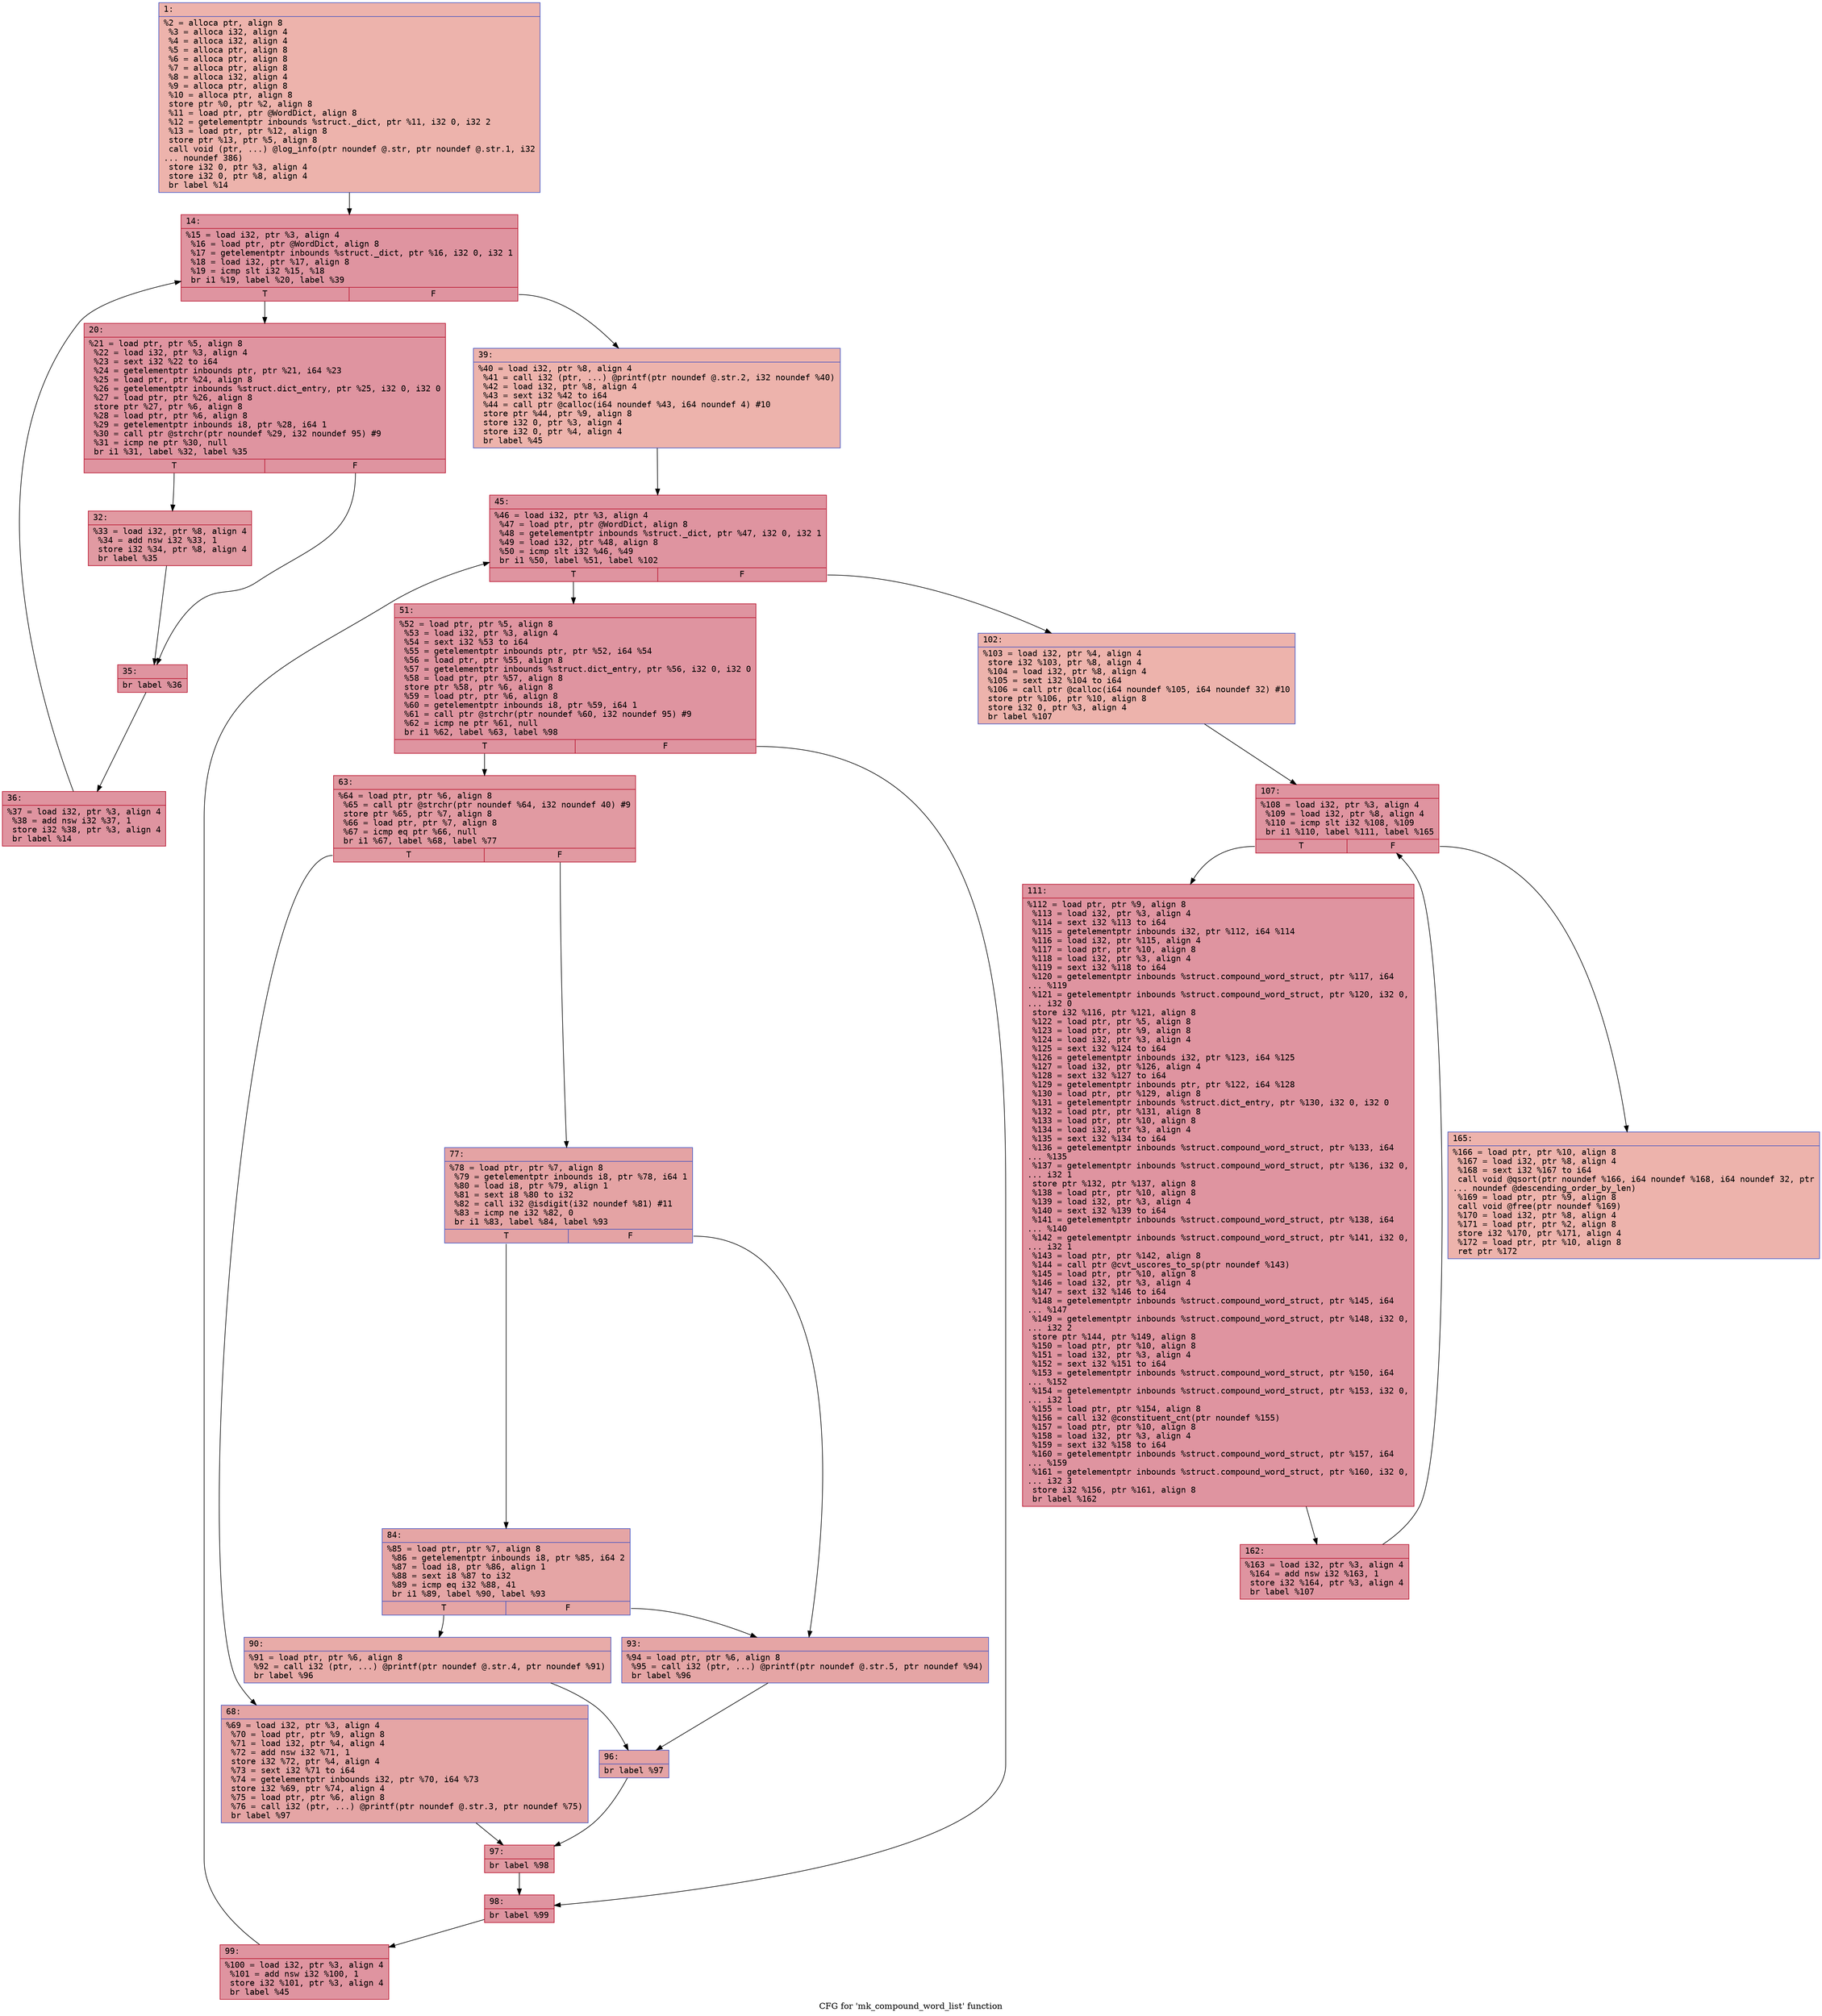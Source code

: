 digraph "CFG for 'mk_compound_word_list' function" {
	label="CFG for 'mk_compound_word_list' function";

	Node0x600000d22bc0 [shape=record,color="#3d50c3ff", style=filled, fillcolor="#d6524470" fontname="Courier",label="{1:\l|  %2 = alloca ptr, align 8\l  %3 = alloca i32, align 4\l  %4 = alloca i32, align 4\l  %5 = alloca ptr, align 8\l  %6 = alloca ptr, align 8\l  %7 = alloca ptr, align 8\l  %8 = alloca i32, align 4\l  %9 = alloca ptr, align 8\l  %10 = alloca ptr, align 8\l  store ptr %0, ptr %2, align 8\l  %11 = load ptr, ptr @WordDict, align 8\l  %12 = getelementptr inbounds %struct._dict, ptr %11, i32 0, i32 2\l  %13 = load ptr, ptr %12, align 8\l  store ptr %13, ptr %5, align 8\l  call void (ptr, ...) @log_info(ptr noundef @.str, ptr noundef @.str.1, i32\l... noundef 386)\l  store i32 0, ptr %3, align 4\l  store i32 0, ptr %8, align 4\l  br label %14\l}"];
	Node0x600000d22bc0 -> Node0x600000d22c10[tooltip="1 -> 14\nProbability 100.00%" ];
	Node0x600000d22c10 [shape=record,color="#b70d28ff", style=filled, fillcolor="#b70d2870" fontname="Courier",label="{14:\l|  %15 = load i32, ptr %3, align 4\l  %16 = load ptr, ptr @WordDict, align 8\l  %17 = getelementptr inbounds %struct._dict, ptr %16, i32 0, i32 1\l  %18 = load i32, ptr %17, align 8\l  %19 = icmp slt i32 %15, %18\l  br i1 %19, label %20, label %39\l|{<s0>T|<s1>F}}"];
	Node0x600000d22c10:s0 -> Node0x600000d22c60[tooltip="14 -> 20\nProbability 96.88%" ];
	Node0x600000d22c10:s1 -> Node0x600000d22da0[tooltip="14 -> 39\nProbability 3.12%" ];
	Node0x600000d22c60 [shape=record,color="#b70d28ff", style=filled, fillcolor="#b70d2870" fontname="Courier",label="{20:\l|  %21 = load ptr, ptr %5, align 8\l  %22 = load i32, ptr %3, align 4\l  %23 = sext i32 %22 to i64\l  %24 = getelementptr inbounds ptr, ptr %21, i64 %23\l  %25 = load ptr, ptr %24, align 8\l  %26 = getelementptr inbounds %struct.dict_entry, ptr %25, i32 0, i32 0\l  %27 = load ptr, ptr %26, align 8\l  store ptr %27, ptr %6, align 8\l  %28 = load ptr, ptr %6, align 8\l  %29 = getelementptr inbounds i8, ptr %28, i64 1\l  %30 = call ptr @strchr(ptr noundef %29, i32 noundef 95) #9\l  %31 = icmp ne ptr %30, null\l  br i1 %31, label %32, label %35\l|{<s0>T|<s1>F}}"];
	Node0x600000d22c60:s0 -> Node0x600000d22cb0[tooltip="20 -> 32\nProbability 62.50%" ];
	Node0x600000d22c60:s1 -> Node0x600000d22d00[tooltip="20 -> 35\nProbability 37.50%" ];
	Node0x600000d22cb0 [shape=record,color="#b70d28ff", style=filled, fillcolor="#bb1b2c70" fontname="Courier",label="{32:\l|  %33 = load i32, ptr %8, align 4\l  %34 = add nsw i32 %33, 1\l  store i32 %34, ptr %8, align 4\l  br label %35\l}"];
	Node0x600000d22cb0 -> Node0x600000d22d00[tooltip="32 -> 35\nProbability 100.00%" ];
	Node0x600000d22d00 [shape=record,color="#b70d28ff", style=filled, fillcolor="#b70d2870" fontname="Courier",label="{35:\l|  br label %36\l}"];
	Node0x600000d22d00 -> Node0x600000d22d50[tooltip="35 -> 36\nProbability 100.00%" ];
	Node0x600000d22d50 [shape=record,color="#b70d28ff", style=filled, fillcolor="#b70d2870" fontname="Courier",label="{36:\l|  %37 = load i32, ptr %3, align 4\l  %38 = add nsw i32 %37, 1\l  store i32 %38, ptr %3, align 4\l  br label %14\l}"];
	Node0x600000d22d50 -> Node0x600000d22c10[tooltip="36 -> 14\nProbability 100.00%" ];
	Node0x600000d22da0 [shape=record,color="#3d50c3ff", style=filled, fillcolor="#d6524470" fontname="Courier",label="{39:\l|  %40 = load i32, ptr %8, align 4\l  %41 = call i32 (ptr, ...) @printf(ptr noundef @.str.2, i32 noundef %40)\l  %42 = load i32, ptr %8, align 4\l  %43 = sext i32 %42 to i64\l  %44 = call ptr @calloc(i64 noundef %43, i64 noundef 4) #10\l  store ptr %44, ptr %9, align 8\l  store i32 0, ptr %3, align 4\l  store i32 0, ptr %4, align 4\l  br label %45\l}"];
	Node0x600000d22da0 -> Node0x600000d22df0[tooltip="39 -> 45\nProbability 100.00%" ];
	Node0x600000d22df0 [shape=record,color="#b70d28ff", style=filled, fillcolor="#b70d2870" fontname="Courier",label="{45:\l|  %46 = load i32, ptr %3, align 4\l  %47 = load ptr, ptr @WordDict, align 8\l  %48 = getelementptr inbounds %struct._dict, ptr %47, i32 0, i32 1\l  %49 = load i32, ptr %48, align 8\l  %50 = icmp slt i32 %46, %49\l  br i1 %50, label %51, label %102\l|{<s0>T|<s1>F}}"];
	Node0x600000d22df0:s0 -> Node0x600000d22e40[tooltip="45 -> 51\nProbability 96.88%" ];
	Node0x600000d22df0:s1 -> Node0x600000d231b0[tooltip="45 -> 102\nProbability 3.12%" ];
	Node0x600000d22e40 [shape=record,color="#b70d28ff", style=filled, fillcolor="#b70d2870" fontname="Courier",label="{51:\l|  %52 = load ptr, ptr %5, align 8\l  %53 = load i32, ptr %3, align 4\l  %54 = sext i32 %53 to i64\l  %55 = getelementptr inbounds ptr, ptr %52, i64 %54\l  %56 = load ptr, ptr %55, align 8\l  %57 = getelementptr inbounds %struct.dict_entry, ptr %56, i32 0, i32 0\l  %58 = load ptr, ptr %57, align 8\l  store ptr %58, ptr %6, align 8\l  %59 = load ptr, ptr %6, align 8\l  %60 = getelementptr inbounds i8, ptr %59, i64 1\l  %61 = call ptr @strchr(ptr noundef %60, i32 noundef 95) #9\l  %62 = icmp ne ptr %61, null\l  br i1 %62, label %63, label %98\l|{<s0>T|<s1>F}}"];
	Node0x600000d22e40:s0 -> Node0x600000d22e90[tooltip="51 -> 63\nProbability 62.50%" ];
	Node0x600000d22e40:s1 -> Node0x600000d23110[tooltip="51 -> 98\nProbability 37.50%" ];
	Node0x600000d22e90 [shape=record,color="#b70d28ff", style=filled, fillcolor="#bb1b2c70" fontname="Courier",label="{63:\l|  %64 = load ptr, ptr %6, align 8\l  %65 = call ptr @strchr(ptr noundef %64, i32 noundef 40) #9\l  store ptr %65, ptr %7, align 8\l  %66 = load ptr, ptr %7, align 8\l  %67 = icmp eq ptr %66, null\l  br i1 %67, label %68, label %77\l|{<s0>T|<s1>F}}"];
	Node0x600000d22e90:s0 -> Node0x600000d22ee0[tooltip="63 -> 68\nProbability 37.50%" ];
	Node0x600000d22e90:s1 -> Node0x600000d22f30[tooltip="63 -> 77\nProbability 62.50%" ];
	Node0x600000d22ee0 [shape=record,color="#3d50c3ff", style=filled, fillcolor="#c5333470" fontname="Courier",label="{68:\l|  %69 = load i32, ptr %3, align 4\l  %70 = load ptr, ptr %9, align 8\l  %71 = load i32, ptr %4, align 4\l  %72 = add nsw i32 %71, 1\l  store i32 %72, ptr %4, align 4\l  %73 = sext i32 %71 to i64\l  %74 = getelementptr inbounds i32, ptr %70, i64 %73\l  store i32 %69, ptr %74, align 4\l  %75 = load ptr, ptr %6, align 8\l  %76 = call i32 (ptr, ...) @printf(ptr noundef @.str.3, ptr noundef %75)\l  br label %97\l}"];
	Node0x600000d22ee0 -> Node0x600000d230c0[tooltip="68 -> 97\nProbability 100.00%" ];
	Node0x600000d22f30 [shape=record,color="#3d50c3ff", style=filled, fillcolor="#c32e3170" fontname="Courier",label="{77:\l|  %78 = load ptr, ptr %7, align 8\l  %79 = getelementptr inbounds i8, ptr %78, i64 1\l  %80 = load i8, ptr %79, align 1\l  %81 = sext i8 %80 to i32\l  %82 = call i32 @isdigit(i32 noundef %81) #11\l  %83 = icmp ne i32 %82, 0\l  br i1 %83, label %84, label %93\l|{<s0>T|<s1>F}}"];
	Node0x600000d22f30:s0 -> Node0x600000d22f80[tooltip="77 -> 84\nProbability 62.50%" ];
	Node0x600000d22f30:s1 -> Node0x600000d23020[tooltip="77 -> 93\nProbability 37.50%" ];
	Node0x600000d22f80 [shape=record,color="#3d50c3ff", style=filled, fillcolor="#c5333470" fontname="Courier",label="{84:\l|  %85 = load ptr, ptr %7, align 8\l  %86 = getelementptr inbounds i8, ptr %85, i64 2\l  %87 = load i8, ptr %86, align 1\l  %88 = sext i8 %87 to i32\l  %89 = icmp eq i32 %88, 41\l  br i1 %89, label %90, label %93\l|{<s0>T|<s1>F}}"];
	Node0x600000d22f80:s0 -> Node0x600000d22fd0[tooltip="84 -> 90\nProbability 50.00%" ];
	Node0x600000d22f80:s1 -> Node0x600000d23020[tooltip="84 -> 93\nProbability 50.00%" ];
	Node0x600000d22fd0 [shape=record,color="#3d50c3ff", style=filled, fillcolor="#cc403a70" fontname="Courier",label="{90:\l|  %91 = load ptr, ptr %6, align 8\l  %92 = call i32 (ptr, ...) @printf(ptr noundef @.str.4, ptr noundef %91)\l  br label %96\l}"];
	Node0x600000d22fd0 -> Node0x600000d23070[tooltip="90 -> 96\nProbability 100.00%" ];
	Node0x600000d23020 [shape=record,color="#3d50c3ff", style=filled, fillcolor="#c5333470" fontname="Courier",label="{93:\l|  %94 = load ptr, ptr %6, align 8\l  %95 = call i32 (ptr, ...) @printf(ptr noundef @.str.5, ptr noundef %94)\l  br label %96\l}"];
	Node0x600000d23020 -> Node0x600000d23070[tooltip="93 -> 96\nProbability 100.00%" ];
	Node0x600000d23070 [shape=record,color="#3d50c3ff", style=filled, fillcolor="#c32e3170" fontname="Courier",label="{96:\l|  br label %97\l}"];
	Node0x600000d23070 -> Node0x600000d230c0[tooltip="96 -> 97\nProbability 100.00%" ];
	Node0x600000d230c0 [shape=record,color="#b70d28ff", style=filled, fillcolor="#bb1b2c70" fontname="Courier",label="{97:\l|  br label %98\l}"];
	Node0x600000d230c0 -> Node0x600000d23110[tooltip="97 -> 98\nProbability 100.00%" ];
	Node0x600000d23110 [shape=record,color="#b70d28ff", style=filled, fillcolor="#b70d2870" fontname="Courier",label="{98:\l|  br label %99\l}"];
	Node0x600000d23110 -> Node0x600000d23160[tooltip="98 -> 99\nProbability 100.00%" ];
	Node0x600000d23160 [shape=record,color="#b70d28ff", style=filled, fillcolor="#b70d2870" fontname="Courier",label="{99:\l|  %100 = load i32, ptr %3, align 4\l  %101 = add nsw i32 %100, 1\l  store i32 %101, ptr %3, align 4\l  br label %45\l}"];
	Node0x600000d23160 -> Node0x600000d22df0[tooltip="99 -> 45\nProbability 100.00%" ];
	Node0x600000d231b0 [shape=record,color="#3d50c3ff", style=filled, fillcolor="#d6524470" fontname="Courier",label="{102:\l|  %103 = load i32, ptr %4, align 4\l  store i32 %103, ptr %8, align 4\l  %104 = load i32, ptr %8, align 4\l  %105 = sext i32 %104 to i64\l  %106 = call ptr @calloc(i64 noundef %105, i64 noundef 32) #10\l  store ptr %106, ptr %10, align 8\l  store i32 0, ptr %3, align 4\l  br label %107\l}"];
	Node0x600000d231b0 -> Node0x600000d23200[tooltip="102 -> 107\nProbability 100.00%" ];
	Node0x600000d23200 [shape=record,color="#b70d28ff", style=filled, fillcolor="#b70d2870" fontname="Courier",label="{107:\l|  %108 = load i32, ptr %3, align 4\l  %109 = load i32, ptr %8, align 4\l  %110 = icmp slt i32 %108, %109\l  br i1 %110, label %111, label %165\l|{<s0>T|<s1>F}}"];
	Node0x600000d23200:s0 -> Node0x600000d23250[tooltip="107 -> 111\nProbability 96.88%" ];
	Node0x600000d23200:s1 -> Node0x600000d232f0[tooltip="107 -> 165\nProbability 3.12%" ];
	Node0x600000d23250 [shape=record,color="#b70d28ff", style=filled, fillcolor="#b70d2870" fontname="Courier",label="{111:\l|  %112 = load ptr, ptr %9, align 8\l  %113 = load i32, ptr %3, align 4\l  %114 = sext i32 %113 to i64\l  %115 = getelementptr inbounds i32, ptr %112, i64 %114\l  %116 = load i32, ptr %115, align 4\l  %117 = load ptr, ptr %10, align 8\l  %118 = load i32, ptr %3, align 4\l  %119 = sext i32 %118 to i64\l  %120 = getelementptr inbounds %struct.compound_word_struct, ptr %117, i64\l... %119\l  %121 = getelementptr inbounds %struct.compound_word_struct, ptr %120, i32 0,\l... i32 0\l  store i32 %116, ptr %121, align 8\l  %122 = load ptr, ptr %5, align 8\l  %123 = load ptr, ptr %9, align 8\l  %124 = load i32, ptr %3, align 4\l  %125 = sext i32 %124 to i64\l  %126 = getelementptr inbounds i32, ptr %123, i64 %125\l  %127 = load i32, ptr %126, align 4\l  %128 = sext i32 %127 to i64\l  %129 = getelementptr inbounds ptr, ptr %122, i64 %128\l  %130 = load ptr, ptr %129, align 8\l  %131 = getelementptr inbounds %struct.dict_entry, ptr %130, i32 0, i32 0\l  %132 = load ptr, ptr %131, align 8\l  %133 = load ptr, ptr %10, align 8\l  %134 = load i32, ptr %3, align 4\l  %135 = sext i32 %134 to i64\l  %136 = getelementptr inbounds %struct.compound_word_struct, ptr %133, i64\l... %135\l  %137 = getelementptr inbounds %struct.compound_word_struct, ptr %136, i32 0,\l... i32 1\l  store ptr %132, ptr %137, align 8\l  %138 = load ptr, ptr %10, align 8\l  %139 = load i32, ptr %3, align 4\l  %140 = sext i32 %139 to i64\l  %141 = getelementptr inbounds %struct.compound_word_struct, ptr %138, i64\l... %140\l  %142 = getelementptr inbounds %struct.compound_word_struct, ptr %141, i32 0,\l... i32 1\l  %143 = load ptr, ptr %142, align 8\l  %144 = call ptr @cvt_uscores_to_sp(ptr noundef %143)\l  %145 = load ptr, ptr %10, align 8\l  %146 = load i32, ptr %3, align 4\l  %147 = sext i32 %146 to i64\l  %148 = getelementptr inbounds %struct.compound_word_struct, ptr %145, i64\l... %147\l  %149 = getelementptr inbounds %struct.compound_word_struct, ptr %148, i32 0,\l... i32 2\l  store ptr %144, ptr %149, align 8\l  %150 = load ptr, ptr %10, align 8\l  %151 = load i32, ptr %3, align 4\l  %152 = sext i32 %151 to i64\l  %153 = getelementptr inbounds %struct.compound_word_struct, ptr %150, i64\l... %152\l  %154 = getelementptr inbounds %struct.compound_word_struct, ptr %153, i32 0,\l... i32 1\l  %155 = load ptr, ptr %154, align 8\l  %156 = call i32 @constituent_cnt(ptr noundef %155)\l  %157 = load ptr, ptr %10, align 8\l  %158 = load i32, ptr %3, align 4\l  %159 = sext i32 %158 to i64\l  %160 = getelementptr inbounds %struct.compound_word_struct, ptr %157, i64\l... %159\l  %161 = getelementptr inbounds %struct.compound_word_struct, ptr %160, i32 0,\l... i32 3\l  store i32 %156, ptr %161, align 8\l  br label %162\l}"];
	Node0x600000d23250 -> Node0x600000d232a0[tooltip="111 -> 162\nProbability 100.00%" ];
	Node0x600000d232a0 [shape=record,color="#b70d28ff", style=filled, fillcolor="#b70d2870" fontname="Courier",label="{162:\l|  %163 = load i32, ptr %3, align 4\l  %164 = add nsw i32 %163, 1\l  store i32 %164, ptr %3, align 4\l  br label %107\l}"];
	Node0x600000d232a0 -> Node0x600000d23200[tooltip="162 -> 107\nProbability 100.00%" ];
	Node0x600000d232f0 [shape=record,color="#3d50c3ff", style=filled, fillcolor="#d6524470" fontname="Courier",label="{165:\l|  %166 = load ptr, ptr %10, align 8\l  %167 = load i32, ptr %8, align 4\l  %168 = sext i32 %167 to i64\l  call void @qsort(ptr noundef %166, i64 noundef %168, i64 noundef 32, ptr\l... noundef @descending_order_by_len)\l  %169 = load ptr, ptr %9, align 8\l  call void @free(ptr noundef %169)\l  %170 = load i32, ptr %8, align 4\l  %171 = load ptr, ptr %2, align 8\l  store i32 %170, ptr %171, align 4\l  %172 = load ptr, ptr %10, align 8\l  ret ptr %172\l}"];
}
